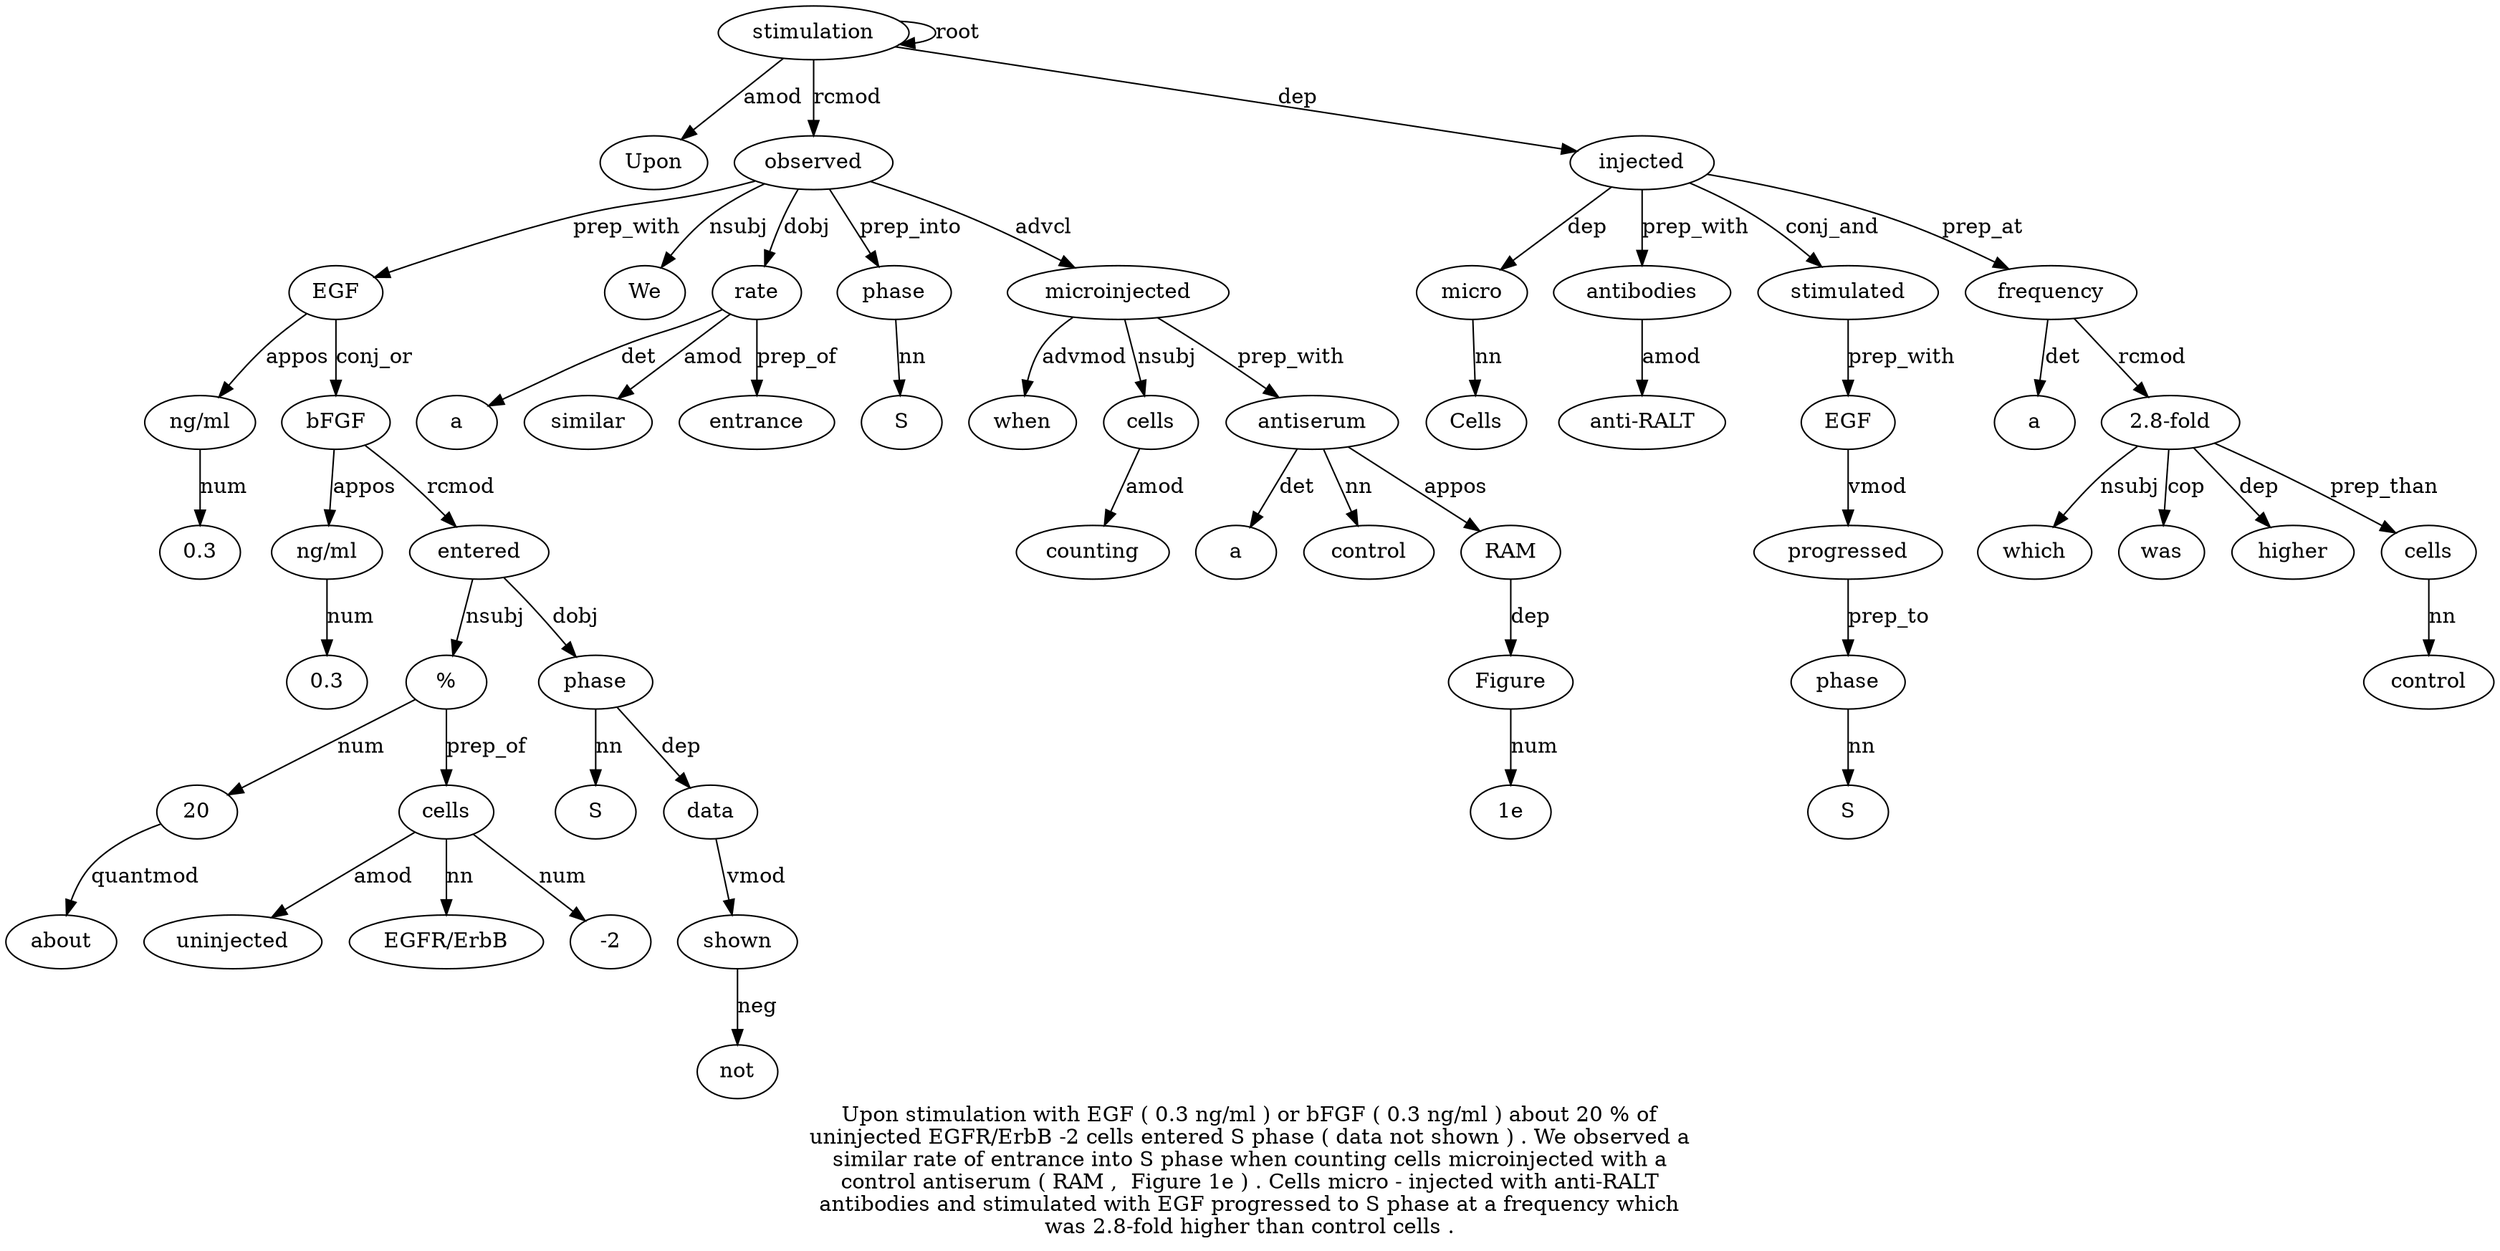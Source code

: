 digraph "Upon stimulation with EGF ( 0.3 ng/ml ) or bFGF ( 0.3 ng/ml ) about 20 % of uninjected EGFR/ErbB -2 cells entered S phase ( data not shown ) . We observed a similar rate of entrance into S phase when counting cells microinjected with a control antiserum ( RAM ,  Figure 1e ) . Cells micro - injected with anti-RALT antibodies and stimulated with EGF progressed to S phase at a frequency which was 2.8-fold higher than control cells ." {
label="Upon stimulation with EGF ( 0.3 ng/ml ) or bFGF ( 0.3 ng/ml ) about 20 % of
uninjected EGFR/ErbB -2 cells entered S phase ( data not shown ) . We observed a
similar rate of entrance into S phase when counting cells microinjected with a
control antiserum ( RAM ,  Figure 1e ) . Cells micro - injected with anti-RALT
antibodies and stimulated with EGF progressed to S phase at a frequency which
was 2.8-fold higher than control cells .";
stimulation2 [style=filled, fillcolor=white, label=stimulation];
Upon1 [style=filled, fillcolor=white, label=Upon];
stimulation2 -> Upon1  [label=amod];
stimulation2 -> stimulation2  [label=root];
observed33 [style=filled, fillcolor=white, label=observed];
EGF4 [style=filled, fillcolor=white, label=EGF];
observed33 -> EGF4  [label=prep_with];
"ng/ml7" [style=filled, fillcolor=white, label="ng/ml"];
"0.36" [style=filled, fillcolor=white, label="0.3"];
"ng/ml7" -> "0.36"  [label=num];
EGF4 -> "ng/ml7"  [label=appos];
bFGF10 [style=filled, fillcolor=white, label=bFGF];
EGF4 -> bFGF10  [label=conj_or];
"ng/ml13" [style=filled, fillcolor=white, label="ng/ml"];
"0.312" [style=filled, fillcolor=white, label="0.3"];
"ng/ml13" -> "0.312"  [label=num];
bFGF10 -> "ng/ml13"  [label=appos];
2016 [style=filled, fillcolor=white, label=20];
about15 [style=filled, fillcolor=white, label=about];
2016 -> about15  [label=quantmod];
"%17" [style=filled, fillcolor=white, label="%"];
"%17" -> 2016  [label=num];
entered23 [style=filled, fillcolor=white, label=entered];
entered23 -> "%17"  [label=nsubj];
cells22 [style=filled, fillcolor=white, label=cells];
uninjected19 [style=filled, fillcolor=white, label=uninjected];
cells22 -> uninjected19  [label=amod];
"EGFR/ErbB20" [style=filled, fillcolor=white, label="EGFR/ErbB"];
cells22 -> "EGFR/ErbB20"  [label=nn];
"-21" [style=filled, fillcolor=white, label="-2"];
cells22 -> "-21"  [label=num];
"%17" -> cells22  [label=prep_of];
bFGF10 -> entered23  [label=rcmod];
phase25 [style=filled, fillcolor=white, label=phase];
S24 [style=filled, fillcolor=white, label=S];
phase25 -> S24  [label=nn];
entered23 -> phase25  [label=dobj];
data27 [style=filled, fillcolor=white, label=data];
phase25 -> data27  [label=dep];
shown29 [style=filled, fillcolor=white, label=shown];
not28 [style=filled, fillcolor=white, label=not];
shown29 -> not28  [label=neg];
data27 -> shown29  [label=vmod];
We32 [style=filled, fillcolor=white, label=We];
observed33 -> We32  [label=nsubj];
stimulation2 -> observed33  [label=rcmod];
rate36 [style=filled, fillcolor=white, label=rate];
a34 [style=filled, fillcolor=white, label=a];
rate36 -> a34  [label=det];
similar35 [style=filled, fillcolor=white, label=similar];
rate36 -> similar35  [label=amod];
observed33 -> rate36  [label=dobj];
entrance38 [style=filled, fillcolor=white, label=entrance];
rate36 -> entrance38  [label=prep_of];
phase41 [style=filled, fillcolor=white, label=phase];
S40 [style=filled, fillcolor=white, label=S];
phase41 -> S40  [label=nn];
observed33 -> phase41  [label=prep_into];
microinjected45 [style=filled, fillcolor=white, label=microinjected];
when42 [style=filled, fillcolor=white, label=when];
microinjected45 -> when42  [label=advmod];
cells44 [style=filled, fillcolor=white, label=cells];
counting43 [style=filled, fillcolor=white, label=counting];
cells44 -> counting43  [label=amod];
microinjected45 -> cells44  [label=nsubj];
observed33 -> microinjected45  [label=advcl];
antiserum49 [style=filled, fillcolor=white, label=antiserum];
a47 [style=filled, fillcolor=white, label=a];
antiserum49 -> a47  [label=det];
control48 [style=filled, fillcolor=white, label=control];
antiserum49 -> control48  [label=nn];
microinjected45 -> antiserum49  [label=prep_with];
RAM51 [style=filled, fillcolor=white, label=RAM];
antiserum49 -> RAM51  [label=appos];
Figure53 [style=filled, fillcolor=white, label=Figure];
RAM51 -> Figure53  [label=dep];
"1e54" [style=filled, fillcolor=white, label="1e"];
Figure53 -> "1e54"  [label=num];
micro58 [style=filled, fillcolor=white, label=micro];
Cells57 [style=filled, fillcolor=white, label=Cells];
micro58 -> Cells57  [label=nn];
injected60 [style=filled, fillcolor=white, label=injected];
injected60 -> micro58  [label=dep];
stimulation2 -> injected60  [label=dep];
antibodies63 [style=filled, fillcolor=white, label=antibodies];
"anti-RALT62" [style=filled, fillcolor=white, label="anti-RALT"];
antibodies63 -> "anti-RALT62"  [label=amod];
injected60 -> antibodies63  [label=prep_with];
stimulated65 [style=filled, fillcolor=white, label=stimulated];
injected60 -> stimulated65  [label=conj_and];
EGF67 [style=filled, fillcolor=white, label=EGF];
stimulated65 -> EGF67  [label=prep_with];
progressed68 [style=filled, fillcolor=white, label=progressed];
EGF67 -> progressed68  [label=vmod];
phase71 [style=filled, fillcolor=white, label=phase];
S70 [style=filled, fillcolor=white, label=S];
phase71 -> S70  [label=nn];
progressed68 -> phase71  [label=prep_to];
frequency74 [style=filled, fillcolor=white, label=frequency];
a73 [style=filled, fillcolor=white, label=a];
frequency74 -> a73  [label=det];
injected60 -> frequency74  [label=prep_at];
"2.8-fold77" [style=filled, fillcolor=white, label="2.8-fold"];
which75 [style=filled, fillcolor=white, label=which];
"2.8-fold77" -> which75  [label=nsubj];
was76 [style=filled, fillcolor=white, label=was];
"2.8-fold77" -> was76  [label=cop];
frequency74 -> "2.8-fold77"  [label=rcmod];
higher78 [style=filled, fillcolor=white, label=higher];
"2.8-fold77" -> higher78  [label=dep];
cells81 [style=filled, fillcolor=white, label=cells];
control80 [style=filled, fillcolor=white, label=control];
cells81 -> control80  [label=nn];
"2.8-fold77" -> cells81  [label=prep_than];
}
